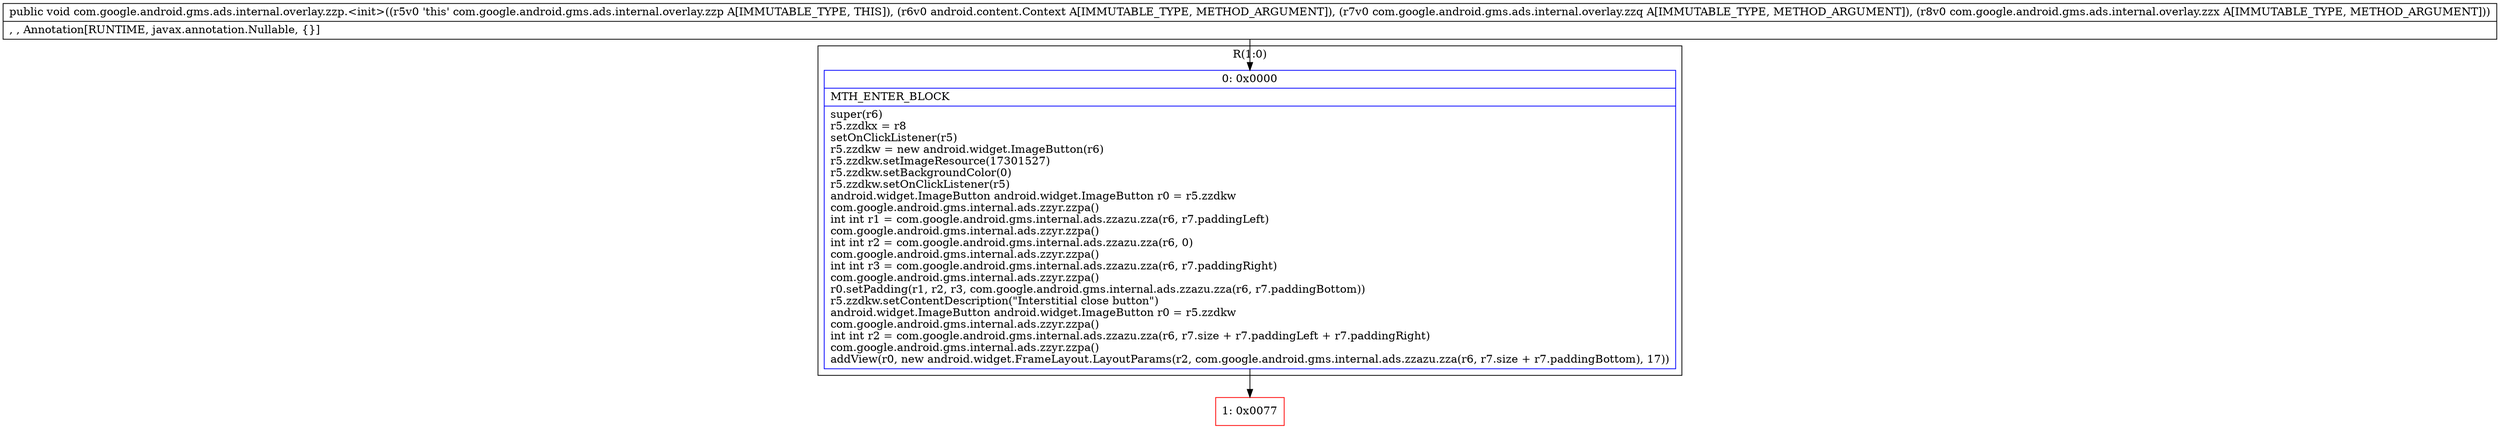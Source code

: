 digraph "CFG forcom.google.android.gms.ads.internal.overlay.zzp.\<init\>(Landroid\/content\/Context;Lcom\/google\/android\/gms\/ads\/internal\/overlay\/zzq;Lcom\/google\/android\/gms\/ads\/internal\/overlay\/zzx;)V" {
subgraph cluster_Region_1047446579 {
label = "R(1:0)";
node [shape=record,color=blue];
Node_0 [shape=record,label="{0\:\ 0x0000|MTH_ENTER_BLOCK\l|super(r6)\lr5.zzdkx = r8\lsetOnClickListener(r5)\lr5.zzdkw = new android.widget.ImageButton(r6)\lr5.zzdkw.setImageResource(17301527)\lr5.zzdkw.setBackgroundColor(0)\lr5.zzdkw.setOnClickListener(r5)\landroid.widget.ImageButton android.widget.ImageButton r0 = r5.zzdkw\lcom.google.android.gms.internal.ads.zzyr.zzpa()\lint int r1 = com.google.android.gms.internal.ads.zzazu.zza(r6, r7.paddingLeft)\lcom.google.android.gms.internal.ads.zzyr.zzpa()\lint int r2 = com.google.android.gms.internal.ads.zzazu.zza(r6, 0)\lcom.google.android.gms.internal.ads.zzyr.zzpa()\lint int r3 = com.google.android.gms.internal.ads.zzazu.zza(r6, r7.paddingRight)\lcom.google.android.gms.internal.ads.zzyr.zzpa()\lr0.setPadding(r1, r2, r3, com.google.android.gms.internal.ads.zzazu.zza(r6, r7.paddingBottom))\lr5.zzdkw.setContentDescription(\"Interstitial close button\")\landroid.widget.ImageButton android.widget.ImageButton r0 = r5.zzdkw\lcom.google.android.gms.internal.ads.zzyr.zzpa()\lint int r2 = com.google.android.gms.internal.ads.zzazu.zza(r6, r7.size + r7.paddingLeft + r7.paddingRight)\lcom.google.android.gms.internal.ads.zzyr.zzpa()\laddView(r0, new android.widget.FrameLayout.LayoutParams(r2, com.google.android.gms.internal.ads.zzazu.zza(r6, r7.size + r7.paddingBottom), 17))\l}"];
}
Node_1 [shape=record,color=red,label="{1\:\ 0x0077}"];
MethodNode[shape=record,label="{public void com.google.android.gms.ads.internal.overlay.zzp.\<init\>((r5v0 'this' com.google.android.gms.ads.internal.overlay.zzp A[IMMUTABLE_TYPE, THIS]), (r6v0 android.content.Context A[IMMUTABLE_TYPE, METHOD_ARGUMENT]), (r7v0 com.google.android.gms.ads.internal.overlay.zzq A[IMMUTABLE_TYPE, METHOD_ARGUMENT]), (r8v0 com.google.android.gms.ads.internal.overlay.zzx A[IMMUTABLE_TYPE, METHOD_ARGUMENT]))  | , , Annotation[RUNTIME, javax.annotation.Nullable, \{\}]\l}"];
MethodNode -> Node_0;
Node_0 -> Node_1;
}

